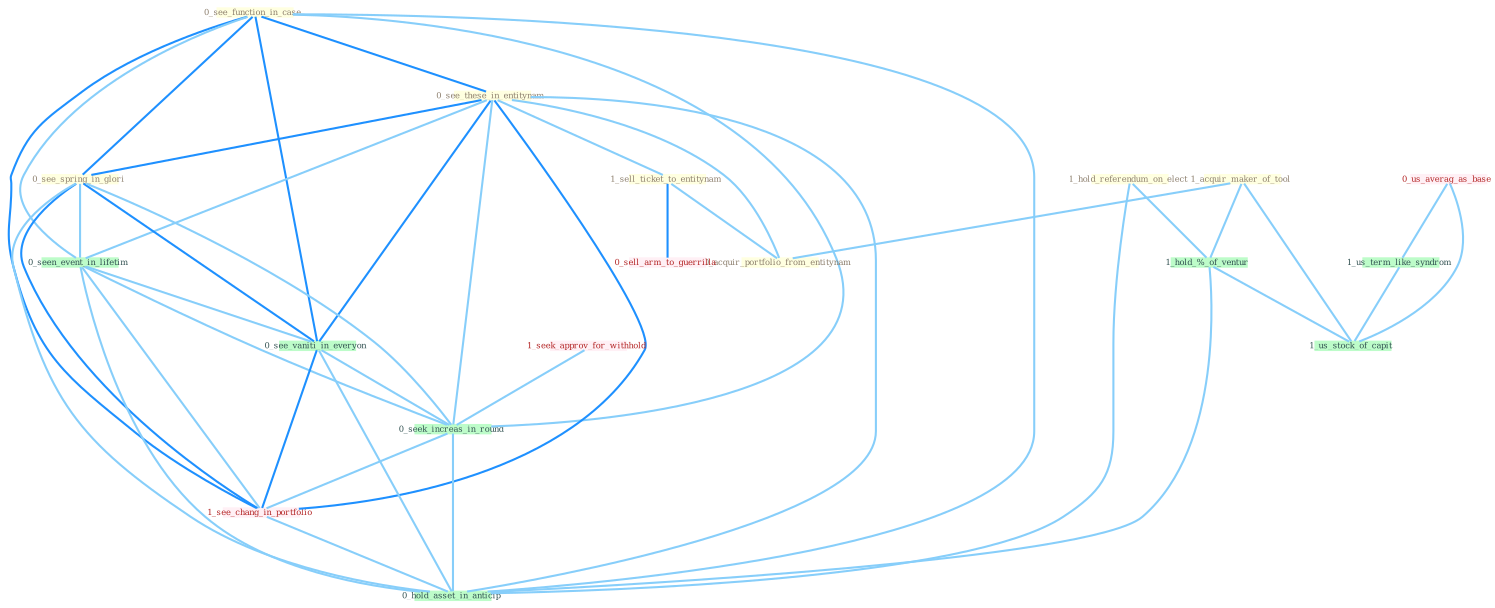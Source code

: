 Graph G{ 
    node
    [shape=polygon,style=filled,width=.5,height=.06,color="#BDFCC9",fixedsize=true,fontsize=4,
    fontcolor="#2f4f4f"];
    {node
    [color="#ffffe0", fontcolor="#8b7d6b"] "0_see_function_in_case " "0_see_these_in_entitynam " "1_sell_ticket_to_entitynam " "0_see_spring_in_glori " "1_hold_referendum_on_elect " "1_acquir_maker_of_tool " "0_acquir_portfolio_from_entitynam "}
{node [color="#fff0f5", fontcolor="#b22222"] "0_us_averag_as_base " "1_seek_approv_for_withhold " "0_sell_arm_to_guerrilla " "1_see_chang_in_portfolio "}
edge [color="#B0E2FF"];

	"0_see_function_in_case " -- "0_see_these_in_entitynam " [w="2", color="#1e90ff" , len=0.8];
	"0_see_function_in_case " -- "0_see_spring_in_glori " [w="2", color="#1e90ff" , len=0.8];
	"0_see_function_in_case " -- "0_seen_event_in_lifetim " [w="1", color="#87cefa" ];
	"0_see_function_in_case " -- "0_see_vaniti_in_everyon " [w="2", color="#1e90ff" , len=0.8];
	"0_see_function_in_case " -- "0_seek_increas_in_round " [w="1", color="#87cefa" ];
	"0_see_function_in_case " -- "1_see_chang_in_portfolio " [w="2", color="#1e90ff" , len=0.8];
	"0_see_function_in_case " -- "0_hold_asset_in_anticip " [w="1", color="#87cefa" ];
	"0_see_these_in_entitynam " -- "1_sell_ticket_to_entitynam " [w="1", color="#87cefa" ];
	"0_see_these_in_entitynam " -- "0_see_spring_in_glori " [w="2", color="#1e90ff" , len=0.8];
	"0_see_these_in_entitynam " -- "0_acquir_portfolio_from_entitynam " [w="1", color="#87cefa" ];
	"0_see_these_in_entitynam " -- "0_seen_event_in_lifetim " [w="1", color="#87cefa" ];
	"0_see_these_in_entitynam " -- "0_see_vaniti_in_everyon " [w="2", color="#1e90ff" , len=0.8];
	"0_see_these_in_entitynam " -- "0_seek_increas_in_round " [w="1", color="#87cefa" ];
	"0_see_these_in_entitynam " -- "1_see_chang_in_portfolio " [w="2", color="#1e90ff" , len=0.8];
	"0_see_these_in_entitynam " -- "0_hold_asset_in_anticip " [w="1", color="#87cefa" ];
	"1_sell_ticket_to_entitynam " -- "0_acquir_portfolio_from_entitynam " [w="1", color="#87cefa" ];
	"1_sell_ticket_to_entitynam " -- "0_sell_arm_to_guerrilla " [w="2", color="#1e90ff" , len=0.8];
	"0_see_spring_in_glori " -- "0_seen_event_in_lifetim " [w="1", color="#87cefa" ];
	"0_see_spring_in_glori " -- "0_see_vaniti_in_everyon " [w="2", color="#1e90ff" , len=0.8];
	"0_see_spring_in_glori " -- "0_seek_increas_in_round " [w="1", color="#87cefa" ];
	"0_see_spring_in_glori " -- "1_see_chang_in_portfolio " [w="2", color="#1e90ff" , len=0.8];
	"0_see_spring_in_glori " -- "0_hold_asset_in_anticip " [w="1", color="#87cefa" ];
	"1_hold_referendum_on_elect " -- "1_hold_%_of_ventur " [w="1", color="#87cefa" ];
	"1_hold_referendum_on_elect " -- "0_hold_asset_in_anticip " [w="1", color="#87cefa" ];
	"1_acquir_maker_of_tool " -- "0_acquir_portfolio_from_entitynam " [w="1", color="#87cefa" ];
	"1_acquir_maker_of_tool " -- "1_hold_%_of_ventur " [w="1", color="#87cefa" ];
	"1_acquir_maker_of_tool " -- "1_us_stock_of_capit " [w="1", color="#87cefa" ];
	"0_seen_event_in_lifetim " -- "0_see_vaniti_in_everyon " [w="1", color="#87cefa" ];
	"0_seen_event_in_lifetim " -- "0_seek_increas_in_round " [w="1", color="#87cefa" ];
	"0_seen_event_in_lifetim " -- "1_see_chang_in_portfolio " [w="1", color="#87cefa" ];
	"0_seen_event_in_lifetim " -- "0_hold_asset_in_anticip " [w="1", color="#87cefa" ];
	"0_us_averag_as_base " -- "1_us_term_like_syndrom " [w="1", color="#87cefa" ];
	"0_us_averag_as_base " -- "1_us_stock_of_capit " [w="1", color="#87cefa" ];
	"1_us_term_like_syndrom " -- "1_us_stock_of_capit " [w="1", color="#87cefa" ];
	"1_seek_approv_for_withhold " -- "0_seek_increas_in_round " [w="1", color="#87cefa" ];
	"1_hold_%_of_ventur " -- "1_us_stock_of_capit " [w="1", color="#87cefa" ];
	"1_hold_%_of_ventur " -- "0_hold_asset_in_anticip " [w="1", color="#87cefa" ];
	"0_see_vaniti_in_everyon " -- "0_seek_increas_in_round " [w="1", color="#87cefa" ];
	"0_see_vaniti_in_everyon " -- "1_see_chang_in_portfolio " [w="2", color="#1e90ff" , len=0.8];
	"0_see_vaniti_in_everyon " -- "0_hold_asset_in_anticip " [w="1", color="#87cefa" ];
	"0_seek_increas_in_round " -- "1_see_chang_in_portfolio " [w="1", color="#87cefa" ];
	"0_seek_increas_in_round " -- "0_hold_asset_in_anticip " [w="1", color="#87cefa" ];
	"1_see_chang_in_portfolio " -- "0_hold_asset_in_anticip " [w="1", color="#87cefa" ];
}